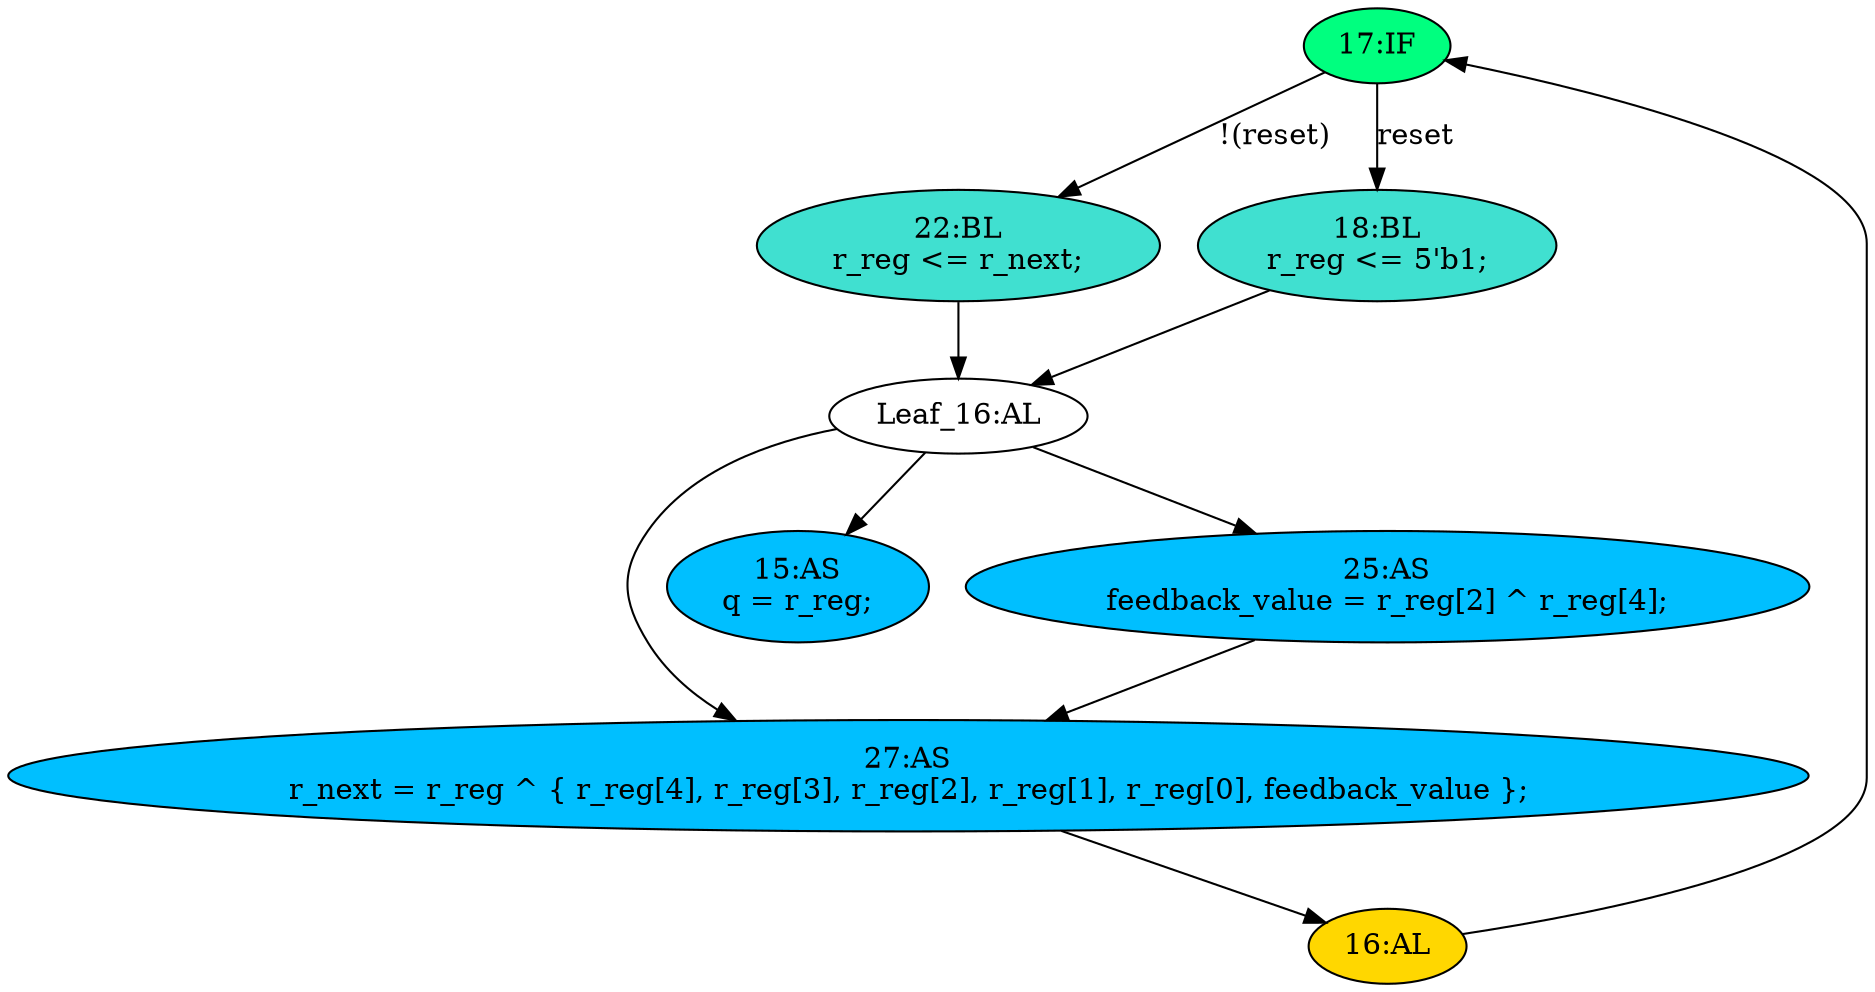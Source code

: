 strict digraph "compose( ,  )" {
	node [label="\N"];
	"17:IF"	[ast="<pyverilog.vparser.ast.IfStatement object at 0x7fad65b0e550>",
		fillcolor=springgreen,
		label="17:IF",
		statements="[]",
		style=filled,
		typ=IfStatement];
	"22:BL"	[ast="<pyverilog.vparser.ast.Block object at 0x7fad65b0e4d0>",
		fillcolor=turquoise,
		label="22:BL
r_reg <= r_next;",
		statements="[<pyverilog.vparser.ast.NonblockingSubstitution object at 0x7fad65b71650>]",
		style=filled,
		typ=Block];
	"17:IF" -> "22:BL"	[cond="['reset']",
		label="!(reset)",
		lineno=17];
	"18:BL"	[ast="<pyverilog.vparser.ast.Block object at 0x7fad65b63890>",
		fillcolor=turquoise,
		label="18:BL
r_reg <= 5'b1;",
		statements="[<pyverilog.vparser.ast.NonblockingSubstitution object at 0x7fad65b0ecd0>]",
		style=filled,
		typ=Block];
	"17:IF" -> "18:BL"	[cond="['reset']",
		label=reset,
		lineno=17];
	"27:AS"	[ast="<pyverilog.vparser.ast.Assign object at 0x7fad65be0890>",
		def_var="['r_next']",
		fillcolor=deepskyblue,
		label="27:AS
r_next = r_reg ^ { r_reg[4], r_reg[3], r_reg[2], r_reg[1], r_reg[0], feedback_value };",
		statements="[]",
		style=filled,
		typ=Assign,
		use_var="['r_reg', 'r_reg', 'r_reg', 'r_reg', 'r_reg', 'r_reg', 'feedback_value']"];
	"16:AL"	[ast="<pyverilog.vparser.ast.Always object at 0x7fad65b63210>",
		clk_sens=True,
		fillcolor=gold,
		label="16:AL",
		sens="['clk', 'reset']",
		statements="[]",
		style=filled,
		typ=Always,
		use_var="['reset', 'r_next']"];
	"27:AS" -> "16:AL";
	"Leaf_16:AL"	[def_var="['r_reg']",
		label="Leaf_16:AL"];
	"22:BL" -> "Leaf_16:AL"	[cond="[]",
		lineno=None];
	"18:BL" -> "Leaf_16:AL"	[cond="[]",
		lineno=None];
	"16:AL" -> "17:IF"	[cond="[]",
		lineno=None];
	"Leaf_16:AL" -> "27:AS";
	"15:AS"	[ast="<pyverilog.vparser.ast.Assign object at 0x7fad65b16750>",
		def_var="['q']",
		fillcolor=deepskyblue,
		label="15:AS
q = r_reg;",
		statements="[]",
		style=filled,
		typ=Assign,
		use_var="['r_reg']"];
	"Leaf_16:AL" -> "15:AS";
	"25:AS"	[ast="<pyverilog.vparser.ast.Assign object at 0x7fad65b66750>",
		def_var="['feedback_value']",
		fillcolor=deepskyblue,
		label="25:AS
feedback_value = r_reg[2] ^ r_reg[4];",
		statements="[]",
		style=filled,
		typ=Assign,
		use_var="['r_reg', 'r_reg']"];
	"Leaf_16:AL" -> "25:AS";
	"25:AS" -> "27:AS";
}
